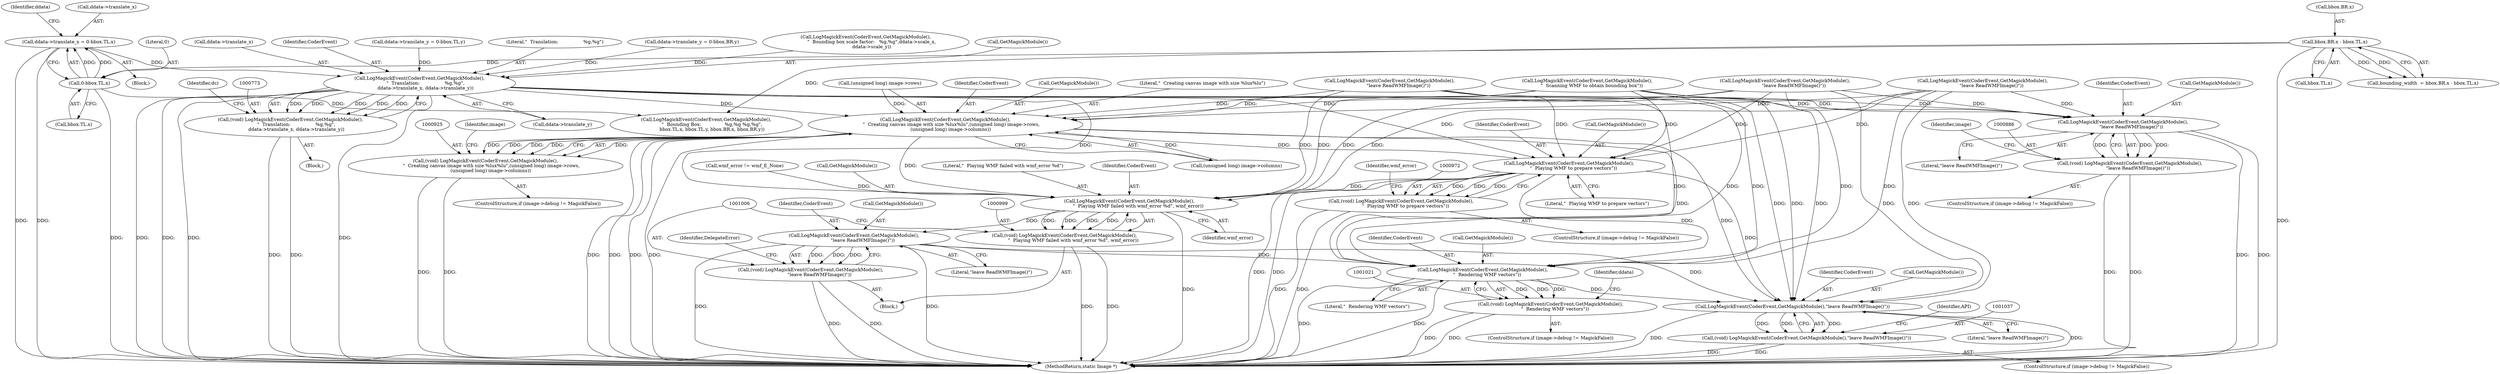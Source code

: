 digraph "0_ImageMagick_f6e9d0d9955e85bdd7540b251cd50d598dacc5e6_74@pointer" {
"1000596" [label="(Call,ddata->translate_x = 0-bbox.TL.x)"];
"1000600" [label="(Call,0-bbox.TL.x)"];
"1000565" [label="(Call,bbox.BR.x - bbox.TL.x)"];
"1000774" [label="(Call,LogMagickEvent(CoderEvent,GetMagickModule(),\n        \"  Translation:                 %g,%g\",\n        ddata->translate_x, ddata->translate_y))"];
"1000772" [label="(Call,(void) LogMagickEvent(CoderEvent,GetMagickModule(),\n        \"  Translation:                 %g,%g\",\n        ddata->translate_x, ddata->translate_y))"];
"1000887" [label="(Call,LogMagickEvent(CoderEvent,GetMagickModule(),\n           \"leave ReadWMFImage()\"))"];
"1000885" [label="(Call,(void) LogMagickEvent(CoderEvent,GetMagickModule(),\n           \"leave ReadWMFImage()\"))"];
"1000926" [label="(Call,LogMagickEvent(CoderEvent,GetMagickModule(),\n        \"  Creating canvas image with size %lux%lu\",(unsigned long) image->rows,\n       (unsigned long) image->columns))"];
"1000924" [label="(Call,(void) LogMagickEvent(CoderEvent,GetMagickModule(),\n        \"  Creating canvas image with size %lux%lu\",(unsigned long) image->rows,\n       (unsigned long) image->columns))"];
"1000973" [label="(Call,LogMagickEvent(CoderEvent,GetMagickModule(),\n      \"  Playing WMF to prepare vectors\"))"];
"1000971" [label="(Call,(void) LogMagickEvent(CoderEvent,GetMagickModule(),\n      \"  Playing WMF to prepare vectors\"))"];
"1001000" [label="(Call,LogMagickEvent(CoderEvent,GetMagickModule(),\n            \"  Playing WMF failed with wmf_error %d\", wmf_error))"];
"1000998" [label="(Call,(void) LogMagickEvent(CoderEvent,GetMagickModule(),\n            \"  Playing WMF failed with wmf_error %d\", wmf_error))"];
"1001007" [label="(Call,LogMagickEvent(CoderEvent,GetMagickModule(),\n            \"leave ReadWMFImage()\"))"];
"1001005" [label="(Call,(void) LogMagickEvent(CoderEvent,GetMagickModule(),\n            \"leave ReadWMFImage()\"))"];
"1001022" [label="(Call,LogMagickEvent(CoderEvent,GetMagickModule(),\n      \"  Rendering WMF vectors\"))"];
"1001020" [label="(Call,(void) LogMagickEvent(CoderEvent,GetMagickModule(),\n      \"  Rendering WMF vectors\"))"];
"1001038" [label="(Call,LogMagickEvent(CoderEvent,GetMagickModule(),\"leave ReadWMFImage()\"))"];
"1001036" [label="(Call,(void) LogMagickEvent(CoderEvent,GetMagickModule(),\"leave ReadWMFImage()\"))"];
"1000781" [label="(Call,ddata->translate_y)"];
"1000778" [label="(Call,ddata->translate_x)"];
"1000600" [label="(Call,0-bbox.TL.x)"];
"1000563" [label="(Call,bounding_width  = bbox.BR.x - bbox.TL.x)"];
"1000775" [label="(Identifier,CoderEvent)"];
"1000975" [label="(Call,GetMagickModule())"];
"1000879" [label="(ControlStructure,if (image->debug != MagickFalse))"];
"1000251" [label="(Call,LogMagickEvent(CoderEvent,GetMagickModule(),\n            \"leave ReadWMFImage()\"))"];
"1000131" [label="(Block,)"];
"1000634" [label="(Call,ddata->translate_y = 0-bbox.TL.y)"];
"1000571" [label="(Call,bbox.TL.x)"];
"1000890" [label="(Literal,\"leave ReadWMFImage()\")"];
"1001039" [label="(Identifier,CoderEvent)"];
"1000777" [label="(Literal,\"  Translation:                 %g,%g\")"];
"1001050" [label="(MethodReturn,static Image *)"];
"1000596" [label="(Call,ddata->translate_x = 0-bbox.TL.x)"];
"1001007" [label="(Call,LogMagickEvent(CoderEvent,GetMagickModule(),\n            \"leave ReadWMFImage()\"))"];
"1000974" [label="(Identifier,CoderEvent)"];
"1001003" [label="(Literal,\"  Playing WMF failed with wmf_error %d\")"];
"1001004" [label="(Identifier,wmf_error)"];
"1000965" [label="(ControlStructure,if (image->debug != MagickFalse))"];
"1000888" [label="(Identifier,CoderEvent)"];
"1000997" [label="(Block,)"];
"1001030" [label="(ControlStructure,if (image->debug != MagickFalse))"];
"1001001" [label="(Identifier,CoderEvent)"];
"1000928" [label="(Call,GetMagickModule())"];
"1000998" [label="(Call,(void) LogMagickEvent(CoderEvent,GetMagickModule(),\n            \"  Playing WMF failed with wmf_error %d\", wmf_error))"];
"1001005" [label="(Call,(void) LogMagickEvent(CoderEvent,GetMagickModule(),\n            \"leave ReadWMFImage()\"))"];
"1000789" [label="(Identifier,dc)"];
"1001043" [label="(Identifier,API)"];
"1000985" [label="(Call,wmf_error != wmf_E_None)"];
"1000655" [label="(Call,ddata->translate_y = 0-bbox.BR.y)"];
"1001009" [label="(Call,GetMagickModule())"];
"1000774" [label="(Call,LogMagickEvent(CoderEvent,GetMagickModule(),\n        \"  Translation:                 %g,%g\",\n        ddata->translate_x, ddata->translate_y))"];
"1001023" [label="(Identifier,CoderEvent)"];
"1000978" [label="(Identifier,wmf_error)"];
"1000929" [label="(Literal,\"  Creating canvas image with size %lux%lu\")"];
"1001025" [label="(Literal,\"  Rendering WMF vectors\")"];
"1000973" [label="(Call,LogMagickEvent(CoderEvent,GetMagickModule(),\n      \"  Playing WMF to prepare vectors\"))"];
"1000926" [label="(Call,LogMagickEvent(CoderEvent,GetMagickModule(),\n        \"  Creating canvas image with size %lux%lu\",(unsigned long) image->rows,\n       (unsigned long) image->columns))"];
"1000712" [label="(Call,LogMagickEvent(CoderEvent,GetMagickModule(),\n        \"  Bounding Box:                %g,%g %g,%g\",\n        bbox.TL.x, bbox.TL.y, bbox.BR.x, bbox.BR.y))"];
"1000893" [label="(Identifier,image)"];
"1000597" [label="(Call,ddata->translate_x)"];
"1000918" [label="(ControlStructure,if (image->debug != MagickFalse))"];
"1001002" [label="(Call,GetMagickModule())"];
"1000889" [label="(Call,GetMagickModule())"];
"1000971" [label="(Call,(void) LogMagickEvent(CoderEvent,GetMagickModule(),\n      \"  Playing WMF to prepare vectors\"))"];
"1001010" [label="(Literal,\"leave ReadWMFImage()\")"];
"1001041" [label="(Literal,\"leave ReadWMFImage()\")"];
"1000672" [label="(Block,)"];
"1000935" [label="(Call,(unsigned long) image->columns)"];
"1000976" [label="(Literal,\"  Playing WMF to prepare vectors\")"];
"1000943" [label="(Identifier,image)"];
"1000885" [label="(Call,(void) LogMagickEvent(CoderEvent,GetMagickModule(),\n           \"leave ReadWMFImage()\"))"];
"1000376" [label="(Call,LogMagickEvent(CoderEvent,GetMagickModule(),\n      \"  Scanning WMF to obtain bounding box\"))"];
"1001028" [label="(Identifier,ddata)"];
"1000410" [label="(Call,LogMagickEvent(CoderEvent,GetMagickModule(),\n            \"leave ReadWMFImage()\"))"];
"1000924" [label="(Call,(void) LogMagickEvent(CoderEvent,GetMagickModule(),\n        \"  Creating canvas image with size %lux%lu\",(unsigned long) image->rows,\n       (unsigned long) image->columns))"];
"1000601" [label="(Literal,0)"];
"1000930" [label="(Call,(unsigned long) image->rows)"];
"1001022" [label="(Call,LogMagickEvent(CoderEvent,GetMagickModule(),\n      \"  Rendering WMF vectors\"))"];
"1000565" [label="(Call,bbox.BR.x - bbox.TL.x)"];
"1001020" [label="(Call,(void) LogMagickEvent(CoderEvent,GetMagickModule(),\n      \"  Rendering WMF vectors\"))"];
"1000772" [label="(Call,(void) LogMagickEvent(CoderEvent,GetMagickModule(),\n        \"  Translation:                 %g,%g\",\n        ddata->translate_x, ddata->translate_y))"];
"1001038" [label="(Call,LogMagickEvent(CoderEvent,GetMagickModule(),\"leave ReadWMFImage()\"))"];
"1001040" [label="(Call,GetMagickModule())"];
"1001036" [label="(Call,(void) LogMagickEvent(CoderEvent,GetMagickModule(),\"leave ReadWMFImage()\"))"];
"1000887" [label="(Call,LogMagickEvent(CoderEvent,GetMagickModule(),\n           \"leave ReadWMFImage()\"))"];
"1000566" [label="(Call,bbox.BR.x)"];
"1001014" [label="(ControlStructure,if (image->debug != MagickFalse))"];
"1000609" [label="(Identifier,ddata)"];
"1001012" [label="(Identifier,DelegateError)"];
"1000927" [label="(Identifier,CoderEvent)"];
"1001000" [label="(Call,LogMagickEvent(CoderEvent,GetMagickModule(),\n            \"  Playing WMF failed with wmf_error %d\", wmf_error))"];
"1000501" [label="(Call,LogMagickEvent(CoderEvent,GetMagickModule(),\n            \"leave ReadWMFImage()\"))"];
"1001008" [label="(Identifier,CoderEvent)"];
"1000602" [label="(Call,bbox.TL.x)"];
"1000762" [label="(Call,LogMagickEvent(CoderEvent,GetMagickModule(),\n        \"  Bounding box scale factor:   %g,%g\",ddata->scale_x,\n        ddata->scale_y))"];
"1001024" [label="(Call,GetMagickModule())"];
"1000776" [label="(Call,GetMagickModule())"];
"1000596" -> "1000131"  [label="AST: "];
"1000596" -> "1000600"  [label="CFG: "];
"1000597" -> "1000596"  [label="AST: "];
"1000600" -> "1000596"  [label="AST: "];
"1000609" -> "1000596"  [label="CFG: "];
"1000596" -> "1001050"  [label="DDG: "];
"1000596" -> "1001050"  [label="DDG: "];
"1000600" -> "1000596"  [label="DDG: "];
"1000600" -> "1000596"  [label="DDG: "];
"1000596" -> "1000774"  [label="DDG: "];
"1000600" -> "1000602"  [label="CFG: "];
"1000601" -> "1000600"  [label="AST: "];
"1000602" -> "1000600"  [label="AST: "];
"1000600" -> "1001050"  [label="DDG: "];
"1000565" -> "1000600"  [label="DDG: "];
"1000600" -> "1000712"  [label="DDG: "];
"1000565" -> "1000563"  [label="AST: "];
"1000565" -> "1000571"  [label="CFG: "];
"1000566" -> "1000565"  [label="AST: "];
"1000571" -> "1000565"  [label="AST: "];
"1000563" -> "1000565"  [label="CFG: "];
"1000565" -> "1001050"  [label="DDG: "];
"1000565" -> "1000563"  [label="DDG: "];
"1000565" -> "1000563"  [label="DDG: "];
"1000565" -> "1000712"  [label="DDG: "];
"1000774" -> "1000772"  [label="AST: "];
"1000774" -> "1000781"  [label="CFG: "];
"1000775" -> "1000774"  [label="AST: "];
"1000776" -> "1000774"  [label="AST: "];
"1000777" -> "1000774"  [label="AST: "];
"1000778" -> "1000774"  [label="AST: "];
"1000781" -> "1000774"  [label="AST: "];
"1000772" -> "1000774"  [label="CFG: "];
"1000774" -> "1001050"  [label="DDG: "];
"1000774" -> "1001050"  [label="DDG: "];
"1000774" -> "1001050"  [label="DDG: "];
"1000774" -> "1001050"  [label="DDG: "];
"1000774" -> "1000772"  [label="DDG: "];
"1000774" -> "1000772"  [label="DDG: "];
"1000774" -> "1000772"  [label="DDG: "];
"1000774" -> "1000772"  [label="DDG: "];
"1000774" -> "1000772"  [label="DDG: "];
"1000762" -> "1000774"  [label="DDG: "];
"1000655" -> "1000774"  [label="DDG: "];
"1000634" -> "1000774"  [label="DDG: "];
"1000774" -> "1000887"  [label="DDG: "];
"1000774" -> "1000926"  [label="DDG: "];
"1000774" -> "1000973"  [label="DDG: "];
"1000774" -> "1001000"  [label="DDG: "];
"1000774" -> "1001022"  [label="DDG: "];
"1000774" -> "1001038"  [label="DDG: "];
"1000772" -> "1000672"  [label="AST: "];
"1000773" -> "1000772"  [label="AST: "];
"1000789" -> "1000772"  [label="CFG: "];
"1000772" -> "1001050"  [label="DDG: "];
"1000772" -> "1001050"  [label="DDG: "];
"1000887" -> "1000885"  [label="AST: "];
"1000887" -> "1000890"  [label="CFG: "];
"1000888" -> "1000887"  [label="AST: "];
"1000889" -> "1000887"  [label="AST: "];
"1000890" -> "1000887"  [label="AST: "];
"1000885" -> "1000887"  [label="CFG: "];
"1000887" -> "1001050"  [label="DDG: "];
"1000887" -> "1001050"  [label="DDG: "];
"1000887" -> "1000885"  [label="DDG: "];
"1000887" -> "1000885"  [label="DDG: "];
"1000887" -> "1000885"  [label="DDG: "];
"1000376" -> "1000887"  [label="DDG: "];
"1000410" -> "1000887"  [label="DDG: "];
"1000251" -> "1000887"  [label="DDG: "];
"1000501" -> "1000887"  [label="DDG: "];
"1000885" -> "1000879"  [label="AST: "];
"1000886" -> "1000885"  [label="AST: "];
"1000893" -> "1000885"  [label="CFG: "];
"1000885" -> "1001050"  [label="DDG: "];
"1000885" -> "1001050"  [label="DDG: "];
"1000926" -> "1000924"  [label="AST: "];
"1000926" -> "1000935"  [label="CFG: "];
"1000927" -> "1000926"  [label="AST: "];
"1000928" -> "1000926"  [label="AST: "];
"1000929" -> "1000926"  [label="AST: "];
"1000930" -> "1000926"  [label="AST: "];
"1000935" -> "1000926"  [label="AST: "];
"1000924" -> "1000926"  [label="CFG: "];
"1000926" -> "1001050"  [label="DDG: "];
"1000926" -> "1001050"  [label="DDG: "];
"1000926" -> "1001050"  [label="DDG: "];
"1000926" -> "1001050"  [label="DDG: "];
"1000926" -> "1000924"  [label="DDG: "];
"1000926" -> "1000924"  [label="DDG: "];
"1000926" -> "1000924"  [label="DDG: "];
"1000926" -> "1000924"  [label="DDG: "];
"1000926" -> "1000924"  [label="DDG: "];
"1000376" -> "1000926"  [label="DDG: "];
"1000410" -> "1000926"  [label="DDG: "];
"1000251" -> "1000926"  [label="DDG: "];
"1000501" -> "1000926"  [label="DDG: "];
"1000930" -> "1000926"  [label="DDG: "];
"1000935" -> "1000926"  [label="DDG: "];
"1000926" -> "1000973"  [label="DDG: "];
"1000926" -> "1001000"  [label="DDG: "];
"1000926" -> "1001022"  [label="DDG: "];
"1000926" -> "1001038"  [label="DDG: "];
"1000924" -> "1000918"  [label="AST: "];
"1000925" -> "1000924"  [label="AST: "];
"1000943" -> "1000924"  [label="CFG: "];
"1000924" -> "1001050"  [label="DDG: "];
"1000924" -> "1001050"  [label="DDG: "];
"1000973" -> "1000971"  [label="AST: "];
"1000973" -> "1000976"  [label="CFG: "];
"1000974" -> "1000973"  [label="AST: "];
"1000975" -> "1000973"  [label="AST: "];
"1000976" -> "1000973"  [label="AST: "];
"1000971" -> "1000973"  [label="CFG: "];
"1000973" -> "1001050"  [label="DDG: "];
"1000973" -> "1001050"  [label="DDG: "];
"1000973" -> "1000971"  [label="DDG: "];
"1000973" -> "1000971"  [label="DDG: "];
"1000973" -> "1000971"  [label="DDG: "];
"1000376" -> "1000973"  [label="DDG: "];
"1000410" -> "1000973"  [label="DDG: "];
"1000251" -> "1000973"  [label="DDG: "];
"1000501" -> "1000973"  [label="DDG: "];
"1000973" -> "1001000"  [label="DDG: "];
"1000973" -> "1001022"  [label="DDG: "];
"1000973" -> "1001038"  [label="DDG: "];
"1000971" -> "1000965"  [label="AST: "];
"1000972" -> "1000971"  [label="AST: "];
"1000978" -> "1000971"  [label="CFG: "];
"1000971" -> "1001050"  [label="DDG: "];
"1000971" -> "1001050"  [label="DDG: "];
"1001000" -> "1000998"  [label="AST: "];
"1001000" -> "1001004"  [label="CFG: "];
"1001001" -> "1001000"  [label="AST: "];
"1001002" -> "1001000"  [label="AST: "];
"1001003" -> "1001000"  [label="AST: "];
"1001004" -> "1001000"  [label="AST: "];
"1000998" -> "1001000"  [label="CFG: "];
"1001000" -> "1001050"  [label="DDG: "];
"1001000" -> "1000998"  [label="DDG: "];
"1001000" -> "1000998"  [label="DDG: "];
"1001000" -> "1000998"  [label="DDG: "];
"1001000" -> "1000998"  [label="DDG: "];
"1000376" -> "1001000"  [label="DDG: "];
"1000410" -> "1001000"  [label="DDG: "];
"1000251" -> "1001000"  [label="DDG: "];
"1000501" -> "1001000"  [label="DDG: "];
"1000985" -> "1001000"  [label="DDG: "];
"1001000" -> "1001007"  [label="DDG: "];
"1000998" -> "1000997"  [label="AST: "];
"1000999" -> "1000998"  [label="AST: "];
"1001006" -> "1000998"  [label="CFG: "];
"1000998" -> "1001050"  [label="DDG: "];
"1000998" -> "1001050"  [label="DDG: "];
"1001007" -> "1001005"  [label="AST: "];
"1001007" -> "1001010"  [label="CFG: "];
"1001008" -> "1001007"  [label="AST: "];
"1001009" -> "1001007"  [label="AST: "];
"1001010" -> "1001007"  [label="AST: "];
"1001005" -> "1001007"  [label="CFG: "];
"1001007" -> "1001050"  [label="DDG: "];
"1001007" -> "1001050"  [label="DDG: "];
"1001007" -> "1001005"  [label="DDG: "];
"1001007" -> "1001005"  [label="DDG: "];
"1001007" -> "1001005"  [label="DDG: "];
"1001007" -> "1001022"  [label="DDG: "];
"1001007" -> "1001038"  [label="DDG: "];
"1001005" -> "1000997"  [label="AST: "];
"1001006" -> "1001005"  [label="AST: "];
"1001012" -> "1001005"  [label="CFG: "];
"1001005" -> "1001050"  [label="DDG: "];
"1001005" -> "1001050"  [label="DDG: "];
"1001022" -> "1001020"  [label="AST: "];
"1001022" -> "1001025"  [label="CFG: "];
"1001023" -> "1001022"  [label="AST: "];
"1001024" -> "1001022"  [label="AST: "];
"1001025" -> "1001022"  [label="AST: "];
"1001020" -> "1001022"  [label="CFG: "];
"1001022" -> "1001050"  [label="DDG: "];
"1001022" -> "1001050"  [label="DDG: "];
"1001022" -> "1001020"  [label="DDG: "];
"1001022" -> "1001020"  [label="DDG: "];
"1001022" -> "1001020"  [label="DDG: "];
"1000376" -> "1001022"  [label="DDG: "];
"1000410" -> "1001022"  [label="DDG: "];
"1000251" -> "1001022"  [label="DDG: "];
"1000501" -> "1001022"  [label="DDG: "];
"1001022" -> "1001038"  [label="DDG: "];
"1001020" -> "1001014"  [label="AST: "];
"1001021" -> "1001020"  [label="AST: "];
"1001028" -> "1001020"  [label="CFG: "];
"1001020" -> "1001050"  [label="DDG: "];
"1001020" -> "1001050"  [label="DDG: "];
"1001038" -> "1001036"  [label="AST: "];
"1001038" -> "1001041"  [label="CFG: "];
"1001039" -> "1001038"  [label="AST: "];
"1001040" -> "1001038"  [label="AST: "];
"1001041" -> "1001038"  [label="AST: "];
"1001036" -> "1001038"  [label="CFG: "];
"1001038" -> "1001050"  [label="DDG: "];
"1001038" -> "1001050"  [label="DDG: "];
"1001038" -> "1001036"  [label="DDG: "];
"1001038" -> "1001036"  [label="DDG: "];
"1001038" -> "1001036"  [label="DDG: "];
"1000376" -> "1001038"  [label="DDG: "];
"1000410" -> "1001038"  [label="DDG: "];
"1000251" -> "1001038"  [label="DDG: "];
"1000501" -> "1001038"  [label="DDG: "];
"1001036" -> "1001030"  [label="AST: "];
"1001037" -> "1001036"  [label="AST: "];
"1001043" -> "1001036"  [label="CFG: "];
"1001036" -> "1001050"  [label="DDG: "];
"1001036" -> "1001050"  [label="DDG: "];
}

